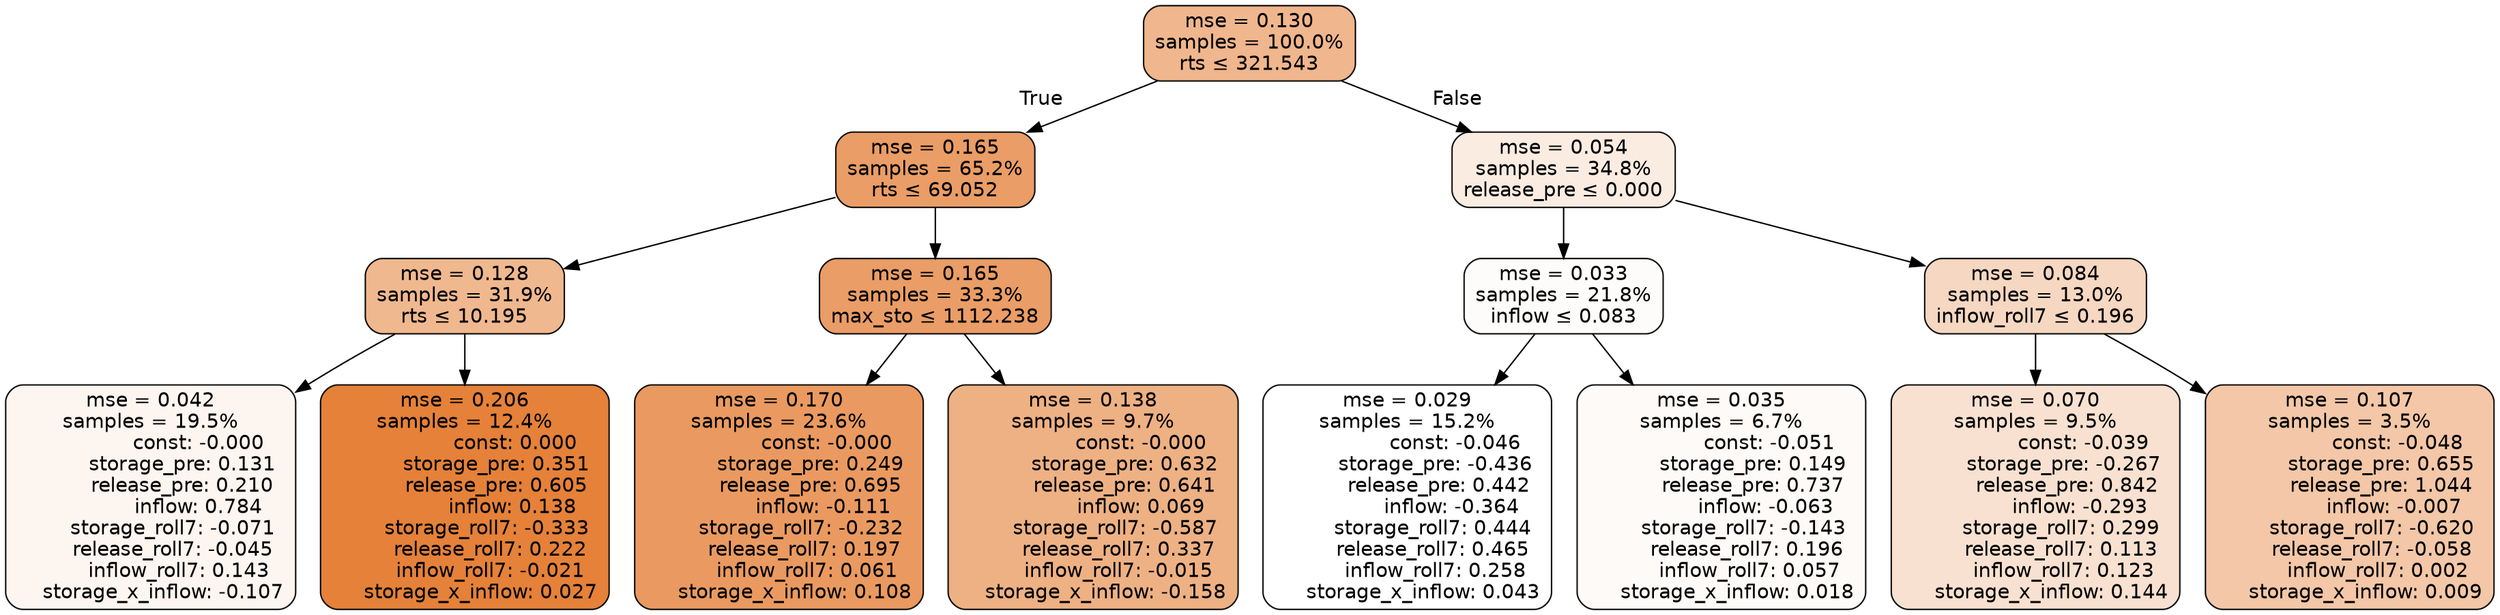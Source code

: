digraph tree {
bgcolor="transparent"
node [shape=rectangle, style="filled, rounded", color="black", fontname=helvetica] ;
edge [fontname=helvetica] ;
	"0" [label="mse = 0.130
samples = 100.0%
rts &le; 321.543", fillcolor="#f0b68d"]
	"1" [label="mse = 0.165
samples = 65.2%
rts &le; 69.052", fillcolor="#ea9d66"]
	"2" [label="mse = 0.128
samples = 31.9%
rts &le; 10.195", fillcolor="#f0b88f"]
	"3" [label="mse = 0.042
samples = 19.5%
               const: -0.000
          storage_pre: 0.131
          release_pre: 0.210
               inflow: 0.784
       storage_roll7: -0.071
       release_roll7: -0.045
         inflow_roll7: 0.143
    storage_x_inflow: -0.107", fillcolor="#fdf5f0"]
	"4" [label="mse = 0.206
samples = 12.4%
                const: 0.000
          storage_pre: 0.351
          release_pre: 0.605
               inflow: 0.138
       storage_roll7: -0.333
        release_roll7: 0.222
        inflow_roll7: -0.021
     storage_x_inflow: 0.027", fillcolor="#e58139"]
	"5" [label="mse = 0.165
samples = 33.3%
max_sto &le; 1112.238", fillcolor="#ea9d66"]
	"6" [label="mse = 0.170
samples = 23.6%
               const: -0.000
          storage_pre: 0.249
          release_pre: 0.695
              inflow: -0.111
       storage_roll7: -0.232
        release_roll7: 0.197
         inflow_roll7: 0.061
     storage_x_inflow: 0.108", fillcolor="#ea9a60"]
	"7" [label="mse = 0.138
samples = 9.7%
               const: -0.000
          storage_pre: 0.632
          release_pre: 0.641
               inflow: 0.069
       storage_roll7: -0.587
        release_roll7: 0.337
        inflow_roll7: -0.015
    storage_x_inflow: -0.158", fillcolor="#eeb184"]
	"8" [label="mse = 0.054
samples = 34.8%
release_pre &le; 0.000", fillcolor="#fbece2"]
	"9" [label="mse = 0.033
samples = 21.8%
inflow &le; 0.083", fillcolor="#fefcfa"]
	"10" [label="mse = 0.029
samples = 15.2%
               const: -0.046
         storage_pre: -0.436
          release_pre: 0.442
              inflow: -0.364
        storage_roll7: 0.444
        release_roll7: 0.465
         inflow_roll7: 0.258
     storage_x_inflow: 0.043", fillcolor="#ffffff"]
	"11" [label="mse = 0.035
samples = 6.7%
               const: -0.051
          storage_pre: 0.149
          release_pre: 0.737
              inflow: -0.063
       storage_roll7: -0.143
        release_roll7: 0.196
         inflow_roll7: 0.057
     storage_x_inflow: 0.018", fillcolor="#fefaf7"]
	"12" [label="mse = 0.084
samples = 13.0%
inflow_roll7 &le; 0.196", fillcolor="#f6d7c1"]
	"13" [label="mse = 0.070
samples = 9.5%
               const: -0.039
         storage_pre: -0.267
          release_pre: 0.842
              inflow: -0.293
        storage_roll7: 0.299
        release_roll7: 0.113
         inflow_roll7: 0.123
     storage_x_inflow: 0.144", fillcolor="#f8e1d0"]
	"14" [label="mse = 0.107
samples = 3.5%
               const: -0.048
          storage_pre: 0.655
          release_pre: 1.044
              inflow: -0.007
       storage_roll7: -0.620
       release_roll7: -0.058
         inflow_roll7: 0.002
     storage_x_inflow: 0.009", fillcolor="#f3c7a7"]

	"0" -> "1" [labeldistance=2.5, labelangle=45, headlabel="True"]
	"1" -> "2"
	"2" -> "3"
	"2" -> "4"
	"1" -> "5"
	"5" -> "6"
	"5" -> "7"
	"0" -> "8" [labeldistance=2.5, labelangle=-45, headlabel="False"]
	"8" -> "9"
	"9" -> "10"
	"9" -> "11"
	"8" -> "12"
	"12" -> "13"
	"12" -> "14"
}